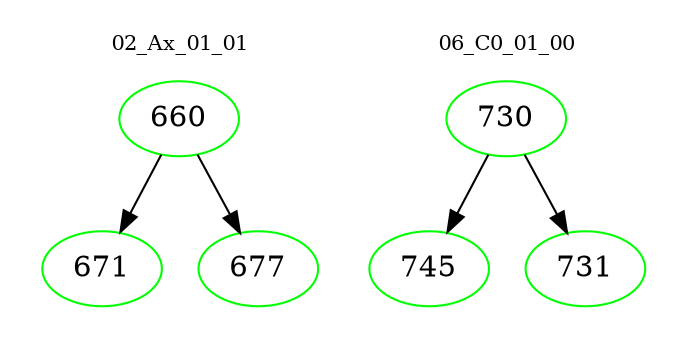 digraph{
subgraph cluster_0 {
color = white
label = "02_Ax_01_01";
fontsize=10;
T0_660 [label="660", color="green"]
T0_660 -> T0_671 [color="black"]
T0_671 [label="671", color="green"]
T0_660 -> T0_677 [color="black"]
T0_677 [label="677", color="green"]
}
subgraph cluster_1 {
color = white
label = "06_C0_01_00";
fontsize=10;
T1_730 [label="730", color="green"]
T1_730 -> T1_745 [color="black"]
T1_745 [label="745", color="green"]
T1_730 -> T1_731 [color="black"]
T1_731 [label="731", color="green"]
}
}
